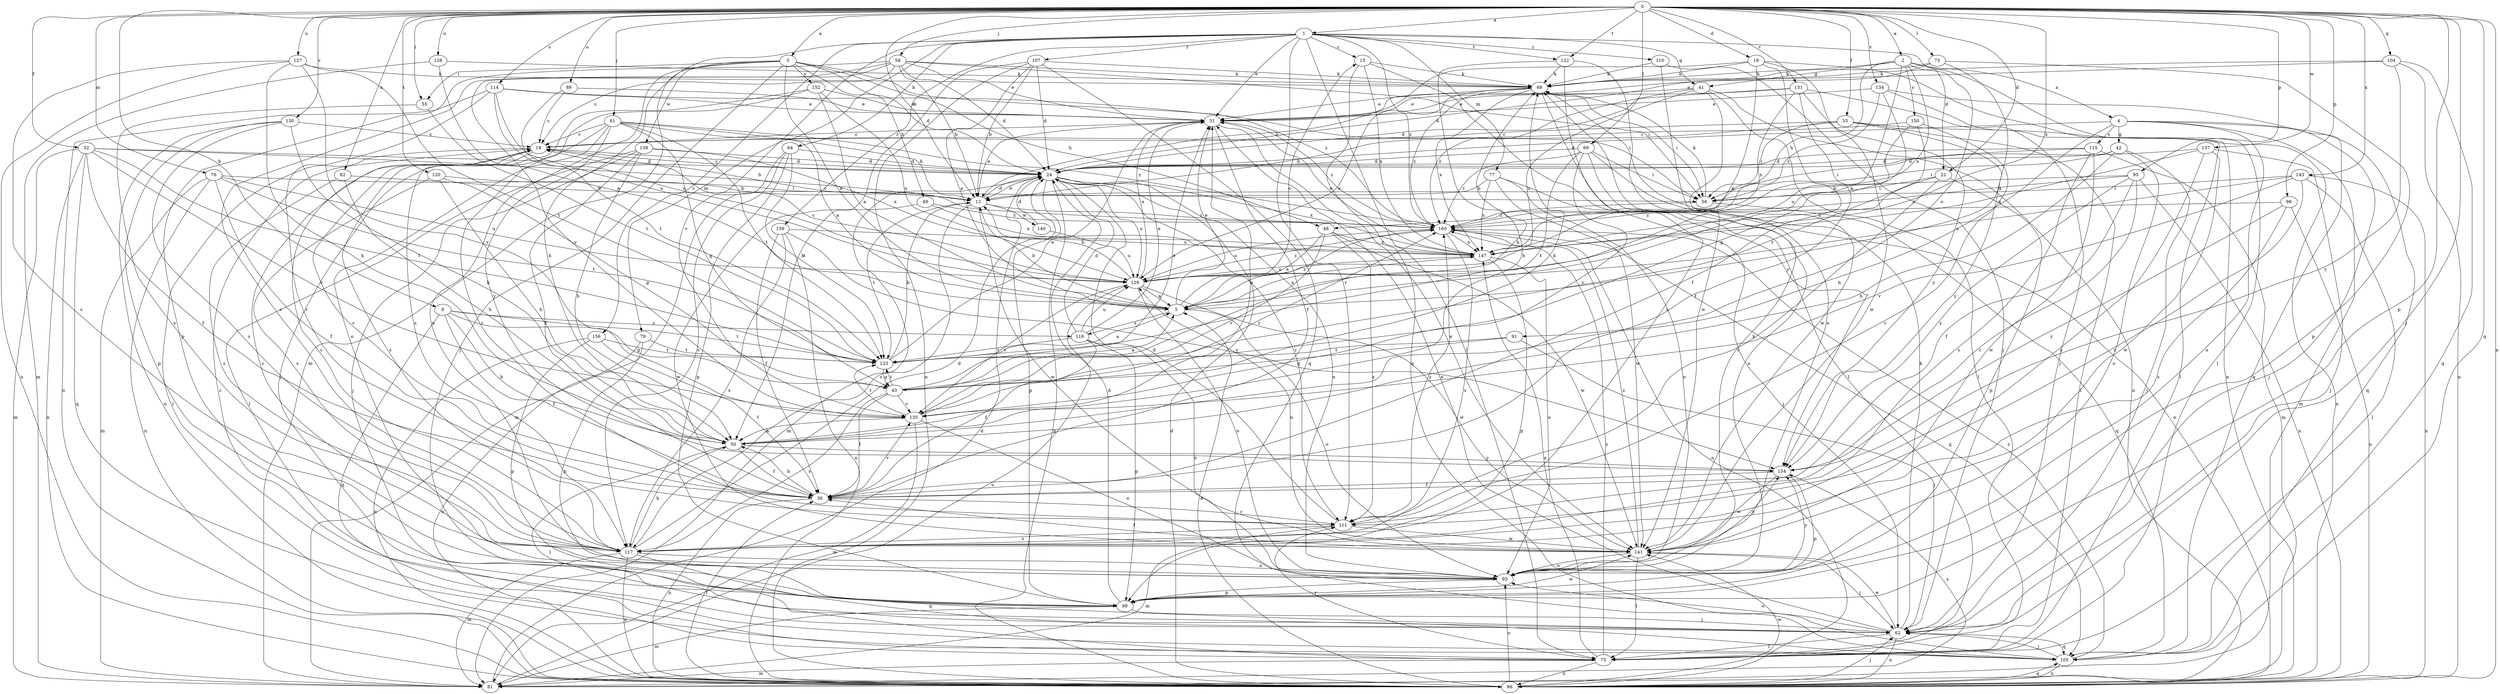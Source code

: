 strict digraph  {
0;
1;
2;
3;
4;
5;
8;
12;
15;
18;
19;
22;
24;
31;
32;
33;
36;
41;
42;
43;
48;
49;
50;
55;
56;
58;
61;
62;
64;
68;
69;
73;
75;
76;
77;
79;
81;
82;
86;
89;
91;
93;
95;
98;
99;
104;
105;
107;
110;
111;
114;
115;
116;
117;
120;
122;
123;
127;
128;
129;
130;
131;
134;
135;
137;
138;
140;
141;
143;
147;
150;
152;
154;
156;
159;
160;
0 -> 1  [label=a];
0 -> 2  [label=a];
0 -> 3  [label=a];
0 -> 8  [label=b];
0 -> 12  [label=b];
0 -> 19  [label=d];
0 -> 22  [label=d];
0 -> 32  [label=f];
0 -> 33  [label=f];
0 -> 55  [label=i];
0 -> 58  [label=j];
0 -> 61  [label=j];
0 -> 62  [label=j];
0 -> 69  [label=l];
0 -> 73  [label=l];
0 -> 76  [label=m];
0 -> 82  [label=n];
0 -> 86  [label=n];
0 -> 89  [label=o];
0 -> 95  [label=p];
0 -> 98  [label=p];
0 -> 99  [label=p];
0 -> 104  [label=q];
0 -> 105  [label=q];
0 -> 114  [label=s];
0 -> 120  [label=t];
0 -> 122  [label=t];
0 -> 127  [label=u];
0 -> 128  [label=u];
0 -> 130  [label=v];
0 -> 131  [label=v];
0 -> 134  [label=v];
0 -> 137  [label=w];
0 -> 143  [label=x];
0 -> 147  [label=x];
1 -> 15  [label=c];
1 -> 22  [label=d];
1 -> 31  [label=e];
1 -> 41  [label=g];
1 -> 64  [label=k];
1 -> 75  [label=l];
1 -> 77  [label=m];
1 -> 79  [label=m];
1 -> 81  [label=m];
1 -> 107  [label=r];
1 -> 110  [label=r];
1 -> 111  [label=r];
1 -> 122  [label=t];
1 -> 135  [label=v];
1 -> 156  [label=z];
1 -> 159  [label=z];
1 -> 160  [label=z];
2 -> 4  [label=a];
2 -> 5  [label=a];
2 -> 41  [label=g];
2 -> 48  [label=h];
2 -> 68  [label=k];
2 -> 75  [label=l];
2 -> 91  [label=o];
2 -> 147  [label=x];
2 -> 150  [label=y];
3 -> 5  [label=a];
3 -> 24  [label=d];
3 -> 48  [label=h];
3 -> 49  [label=h];
3 -> 50  [label=h];
3 -> 55  [label=i];
3 -> 62  [label=j];
3 -> 93  [label=o];
3 -> 138  [label=w];
3 -> 152  [label=y];
3 -> 160  [label=z];
4 -> 24  [label=d];
4 -> 42  [label=g];
4 -> 50  [label=h];
4 -> 62  [label=j];
4 -> 81  [label=m];
4 -> 93  [label=o];
4 -> 105  [label=q];
4 -> 115  [label=s];
5 -> 12  [label=b];
5 -> 15  [label=c];
5 -> 31  [label=e];
5 -> 93  [label=o];
5 -> 116  [label=s];
5 -> 147  [label=x];
5 -> 160  [label=z];
8 -> 36  [label=f];
8 -> 43  [label=g];
8 -> 50  [label=h];
8 -> 105  [label=q];
8 -> 116  [label=s];
8 -> 123  [label=t];
12 -> 24  [label=d];
12 -> 31  [label=e];
12 -> 117  [label=s];
12 -> 123  [label=t];
12 -> 140  [label=w];
12 -> 141  [label=w];
12 -> 160  [label=z];
15 -> 68  [label=k];
15 -> 105  [label=q];
15 -> 147  [label=x];
15 -> 154  [label=y];
18 -> 24  [label=d];
18 -> 75  [label=l];
18 -> 117  [label=s];
19 -> 5  [label=a];
19 -> 12  [label=b];
19 -> 36  [label=f];
19 -> 68  [label=k];
19 -> 86  [label=n];
19 -> 141  [label=w];
22 -> 56  [label=i];
22 -> 99  [label=p];
22 -> 111  [label=r];
22 -> 147  [label=x];
24 -> 12  [label=b];
24 -> 18  [label=c];
24 -> 81  [label=m];
24 -> 86  [label=n];
24 -> 93  [label=o];
24 -> 99  [label=p];
24 -> 111  [label=r];
24 -> 129  [label=u];
24 -> 147  [label=x];
31 -> 18  [label=c];
31 -> 36  [label=f];
31 -> 141  [label=w];
31 -> 160  [label=z];
32 -> 12  [label=b];
32 -> 24  [label=d];
32 -> 36  [label=f];
32 -> 81  [label=m];
32 -> 86  [label=n];
32 -> 105  [label=q];
32 -> 123  [label=t];
32 -> 135  [label=v];
33 -> 12  [label=b];
33 -> 18  [label=c];
33 -> 56  [label=i];
33 -> 75  [label=l];
33 -> 86  [label=n];
33 -> 154  [label=y];
36 -> 18  [label=c];
36 -> 50  [label=h];
36 -> 86  [label=n];
36 -> 111  [label=r];
36 -> 135  [label=v];
41 -> 31  [label=e];
41 -> 75  [label=l];
41 -> 86  [label=n];
41 -> 129  [label=u];
41 -> 141  [label=w];
41 -> 160  [label=z];
42 -> 24  [label=d];
42 -> 50  [label=h];
42 -> 56  [label=i];
42 -> 62  [label=j];
42 -> 93  [label=o];
43 -> 5  [label=a];
43 -> 31  [label=e];
43 -> 36  [label=f];
43 -> 68  [label=k];
43 -> 117  [label=s];
43 -> 123  [label=t];
43 -> 135  [label=v];
48 -> 5  [label=a];
48 -> 111  [label=r];
48 -> 135  [label=v];
48 -> 141  [label=w];
48 -> 147  [label=x];
49 -> 141  [label=w];
49 -> 147  [label=x];
49 -> 160  [label=z];
50 -> 31  [label=e];
50 -> 36  [label=f];
50 -> 75  [label=l];
50 -> 154  [label=y];
55 -> 117  [label=s];
55 -> 123  [label=t];
56 -> 68  [label=k];
56 -> 105  [label=q];
56 -> 160  [label=z];
58 -> 12  [label=b];
58 -> 18  [label=c];
58 -> 24  [label=d];
58 -> 31  [label=e];
58 -> 56  [label=i];
58 -> 68  [label=k];
58 -> 99  [label=p];
58 -> 117  [label=s];
58 -> 135  [label=v];
61 -> 5  [label=a];
61 -> 12  [label=b];
61 -> 18  [label=c];
61 -> 43  [label=g];
61 -> 62  [label=j];
61 -> 111  [label=r];
61 -> 123  [label=t];
61 -> 154  [label=y];
61 -> 160  [label=z];
62 -> 18  [label=c];
62 -> 31  [label=e];
62 -> 68  [label=k];
62 -> 75  [label=l];
62 -> 86  [label=n];
62 -> 93  [label=o];
62 -> 105  [label=q];
62 -> 141  [label=w];
64 -> 24  [label=d];
64 -> 81  [label=m];
64 -> 99  [label=p];
64 -> 117  [label=s];
64 -> 123  [label=t];
68 -> 31  [label=e];
68 -> 56  [label=i];
68 -> 75  [label=l];
68 -> 129  [label=u];
68 -> 147  [label=x];
68 -> 160  [label=z];
69 -> 24  [label=d];
69 -> 56  [label=i];
69 -> 86  [label=n];
69 -> 93  [label=o];
69 -> 123  [label=t];
69 -> 135  [label=v];
69 -> 160  [label=z];
73 -> 5  [label=a];
73 -> 24  [label=d];
73 -> 68  [label=k];
73 -> 99  [label=p];
75 -> 81  [label=m];
75 -> 86  [label=n];
75 -> 111  [label=r];
75 -> 147  [label=x];
75 -> 160  [label=z];
76 -> 36  [label=f];
76 -> 56  [label=i];
76 -> 81  [label=m];
76 -> 86  [label=n];
76 -> 123  [label=t];
76 -> 129  [label=u];
77 -> 12  [label=b];
77 -> 62  [label=j];
77 -> 93  [label=o];
77 -> 141  [label=w];
77 -> 147  [label=x];
79 -> 86  [label=n];
79 -> 99  [label=p];
79 -> 123  [label=t];
81 -> 24  [label=d];
81 -> 129  [label=u];
81 -> 154  [label=y];
82 -> 12  [label=b];
82 -> 50  [label=h];
82 -> 117  [label=s];
86 -> 5  [label=a];
86 -> 24  [label=d];
86 -> 36  [label=f];
86 -> 62  [label=j];
86 -> 93  [label=o];
86 -> 105  [label=q];
86 -> 141  [label=w];
89 -> 18  [label=c];
89 -> 31  [label=e];
89 -> 129  [label=u];
91 -> 43  [label=g];
91 -> 62  [label=j];
91 -> 123  [label=t];
93 -> 18  [label=c];
93 -> 68  [label=k];
93 -> 99  [label=p];
93 -> 154  [label=y];
95 -> 12  [label=b];
95 -> 36  [label=f];
95 -> 86  [label=n];
95 -> 111  [label=r];
95 -> 154  [label=y];
95 -> 160  [label=z];
98 -> 86  [label=n];
98 -> 117  [label=s];
98 -> 154  [label=y];
98 -> 160  [label=z];
99 -> 24  [label=d];
99 -> 62  [label=j];
99 -> 81  [label=m];
99 -> 141  [label=w];
104 -> 31  [label=e];
104 -> 68  [label=k];
104 -> 86  [label=n];
104 -> 105  [label=q];
104 -> 154  [label=y];
105 -> 62  [label=j];
105 -> 86  [label=n];
105 -> 160  [label=z];
107 -> 5  [label=a];
107 -> 12  [label=b];
107 -> 24  [label=d];
107 -> 50  [label=h];
107 -> 68  [label=k];
107 -> 86  [label=n];
107 -> 105  [label=q];
110 -> 62  [label=j];
110 -> 68  [label=k];
110 -> 93  [label=o];
111 -> 24  [label=d];
111 -> 81  [label=m];
111 -> 117  [label=s];
111 -> 141  [label=w];
111 -> 160  [label=z];
114 -> 31  [label=e];
114 -> 56  [label=i];
114 -> 86  [label=n];
114 -> 111  [label=r];
114 -> 123  [label=t];
114 -> 129  [label=u];
115 -> 24  [label=d];
115 -> 56  [label=i];
115 -> 81  [label=m];
115 -> 117  [label=s];
115 -> 141  [label=w];
116 -> 24  [label=d];
116 -> 31  [label=e];
116 -> 36  [label=f];
116 -> 93  [label=o];
116 -> 99  [label=p];
116 -> 123  [label=t];
116 -> 129  [label=u];
117 -> 18  [label=c];
117 -> 24  [label=d];
117 -> 50  [label=h];
117 -> 81  [label=m];
117 -> 86  [label=n];
117 -> 93  [label=o];
117 -> 105  [label=q];
120 -> 12  [label=b];
120 -> 43  [label=g];
120 -> 50  [label=h];
120 -> 117  [label=s];
122 -> 50  [label=h];
122 -> 68  [label=k];
122 -> 117  [label=s];
122 -> 141  [label=w];
123 -> 5  [label=a];
123 -> 12  [label=b];
123 -> 31  [label=e];
123 -> 43  [label=g];
127 -> 50  [label=h];
127 -> 68  [label=k];
127 -> 86  [label=n];
127 -> 117  [label=s];
127 -> 123  [label=t];
127 -> 135  [label=v];
128 -> 5  [label=a];
128 -> 68  [label=k];
128 -> 81  [label=m];
129 -> 5  [label=a];
129 -> 12  [label=b];
129 -> 18  [label=c];
129 -> 31  [label=e];
129 -> 93  [label=o];
129 -> 135  [label=v];
129 -> 141  [label=w];
129 -> 160  [label=z];
130 -> 18  [label=c];
130 -> 50  [label=h];
130 -> 86  [label=n];
130 -> 99  [label=p];
130 -> 117  [label=s];
131 -> 24  [label=d];
131 -> 31  [label=e];
131 -> 36  [label=f];
131 -> 62  [label=j];
131 -> 147  [label=x];
131 -> 154  [label=y];
134 -> 31  [label=e];
134 -> 43  [label=g];
134 -> 75  [label=l];
134 -> 105  [label=q];
134 -> 160  [label=z];
135 -> 50  [label=h];
135 -> 68  [label=k];
135 -> 81  [label=m];
135 -> 93  [label=o];
135 -> 123  [label=t];
135 -> 160  [label=z];
137 -> 24  [label=d];
137 -> 62  [label=j];
137 -> 117  [label=s];
137 -> 141  [label=w];
137 -> 147  [label=x];
138 -> 24  [label=d];
138 -> 36  [label=f];
138 -> 50  [label=h];
138 -> 62  [label=j];
138 -> 75  [label=l];
138 -> 147  [label=x];
140 -> 24  [label=d];
140 -> 129  [label=u];
141 -> 36  [label=f];
141 -> 62  [label=j];
141 -> 75  [label=l];
141 -> 93  [label=o];
141 -> 129  [label=u];
141 -> 154  [label=y];
141 -> 160  [label=z];
143 -> 56  [label=i];
143 -> 75  [label=l];
143 -> 86  [label=n];
143 -> 111  [label=r];
143 -> 129  [label=u];
143 -> 135  [label=v];
147 -> 31  [label=e];
147 -> 93  [label=o];
147 -> 99  [label=p];
147 -> 129  [label=u];
150 -> 18  [label=c];
150 -> 111  [label=r];
150 -> 123  [label=t];
150 -> 129  [label=u];
152 -> 5  [label=a];
152 -> 31  [label=e];
152 -> 93  [label=o];
152 -> 117  [label=s];
152 -> 129  [label=u];
154 -> 36  [label=f];
154 -> 99  [label=p];
154 -> 141  [label=w];
156 -> 36  [label=f];
156 -> 86  [label=n];
156 -> 99  [label=p];
156 -> 123  [label=t];
159 -> 36  [label=f];
159 -> 86  [label=n];
159 -> 117  [label=s];
159 -> 147  [label=x];
159 -> 154  [label=y];
160 -> 18  [label=c];
160 -> 86  [label=n];
160 -> 105  [label=q];
160 -> 117  [label=s];
160 -> 129  [label=u];
160 -> 147  [label=x];
}
